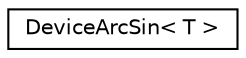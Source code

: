 digraph "Graphical Class Hierarchy"
{
  edge [fontname="Helvetica",fontsize="10",labelfontname="Helvetica",labelfontsize="10"];
  node [fontname="Helvetica",fontsize="10",shape=record];
  rankdir="LR";
  Node0 [label="DeviceArcSin\< T \>",height=0.2,width=0.4,color="black", fillcolor="white", style="filled",URL="$structDeviceArcSin.html"];
}
